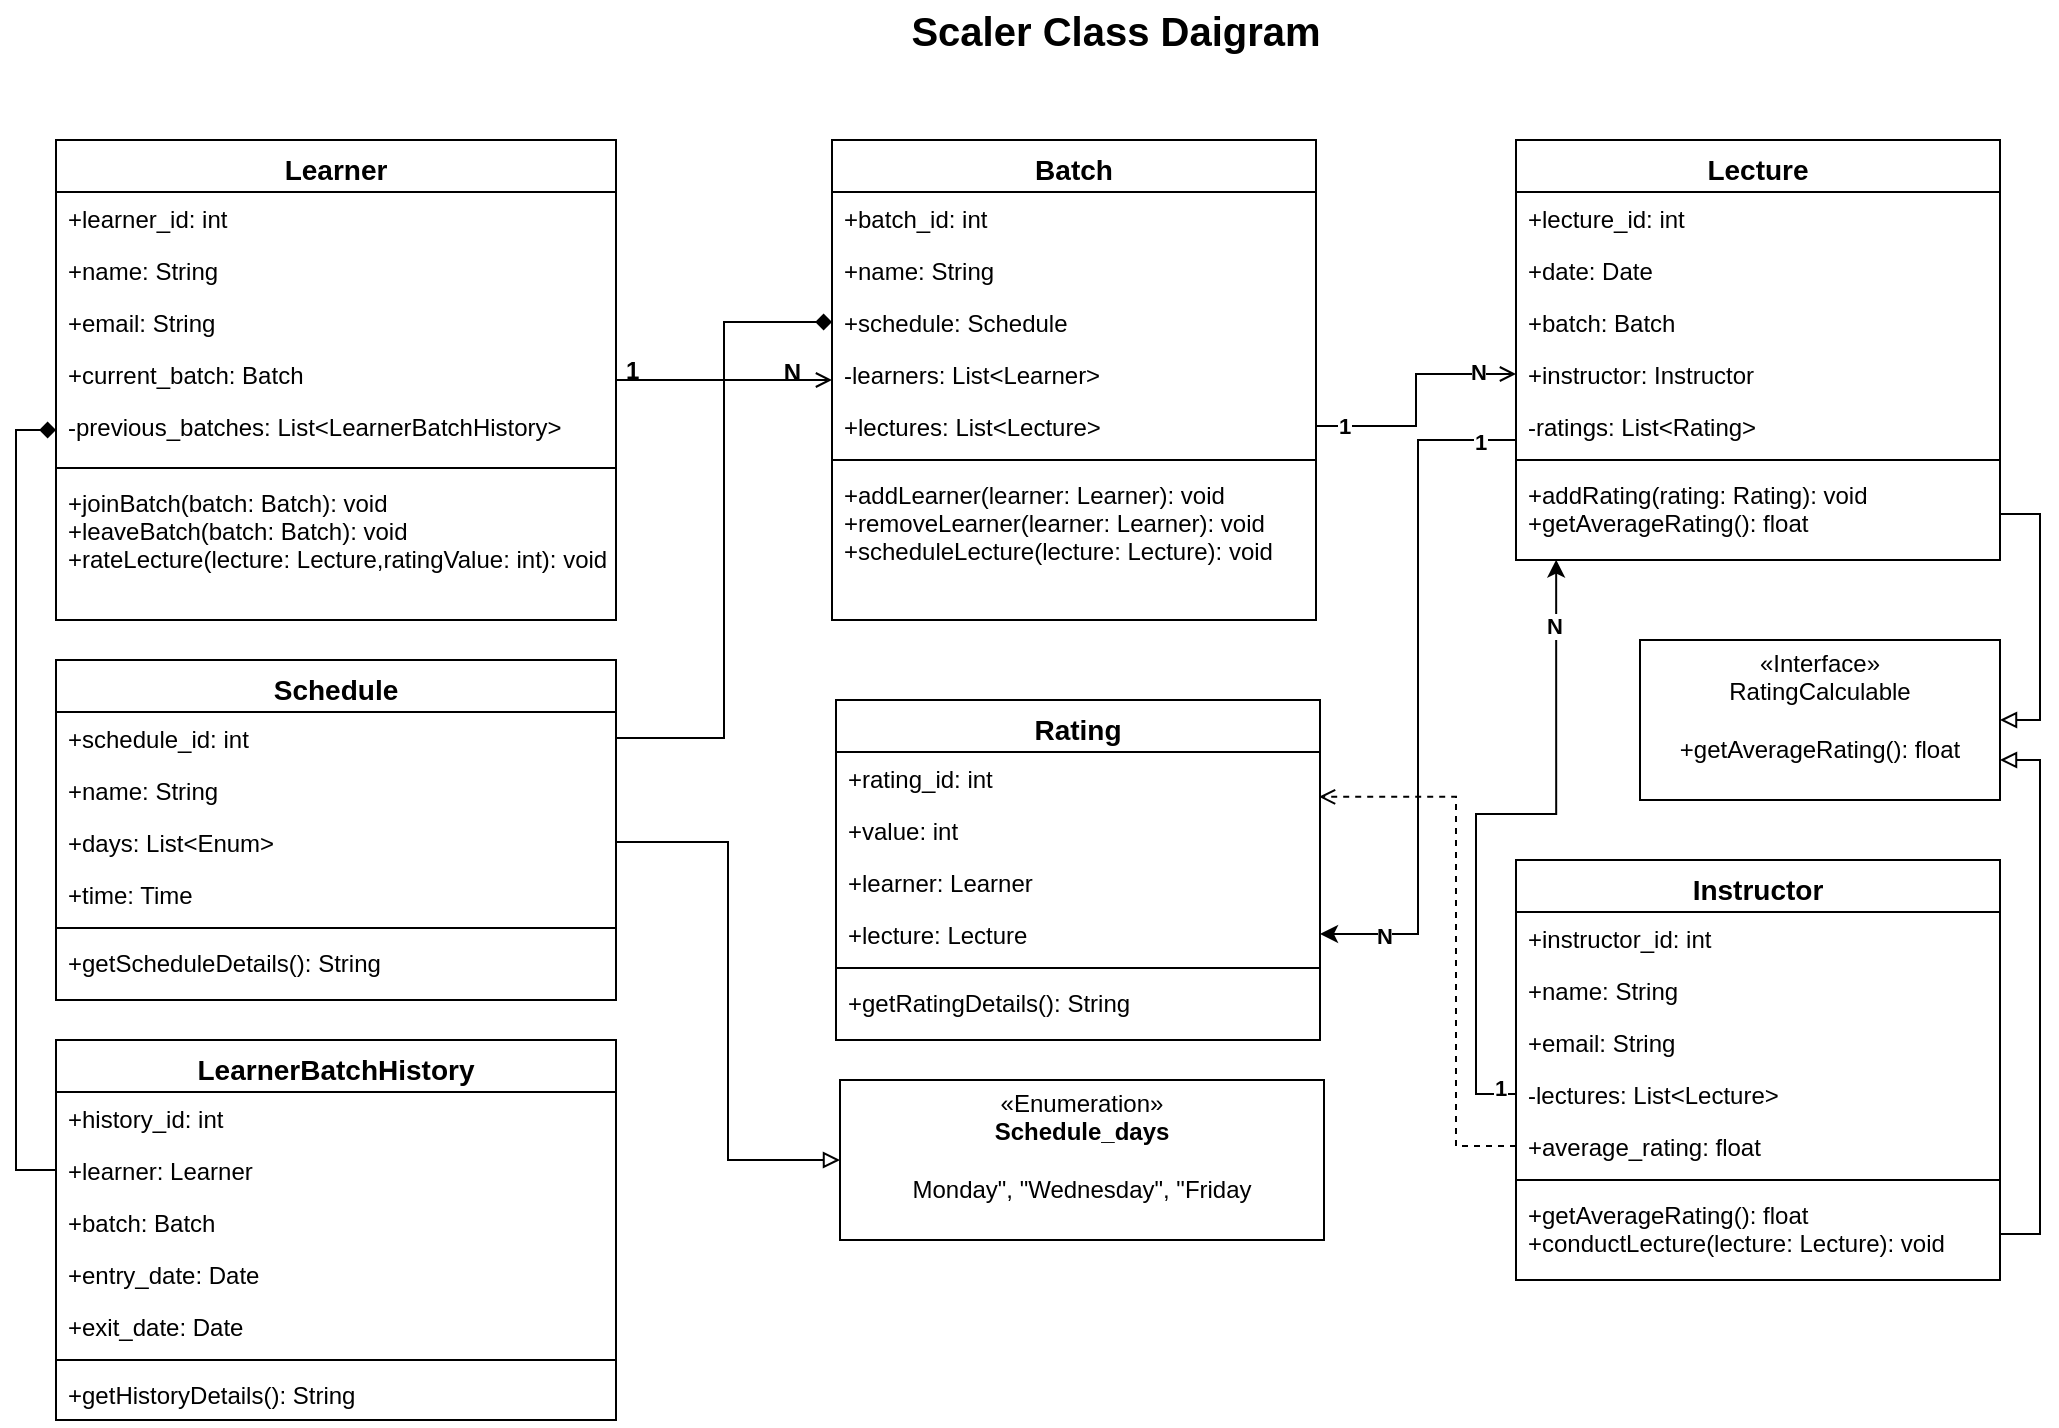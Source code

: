 <mxfile version="24.7.7">
  <diagram id="C5RBs43oDa-KdzZeNtuy" name="Page-1">
    <mxGraphModel dx="1500" dy="796" grid="1" gridSize="10" guides="1" tooltips="1" connect="1" arrows="1" fold="1" page="1" pageScale="1" pageWidth="827" pageHeight="1169" math="0" shadow="0">
      <root>
        <mxCell id="WIyWlLk6GJQsqaUBKTNV-0" />
        <mxCell id="WIyWlLk6GJQsqaUBKTNV-1" parent="WIyWlLk6GJQsqaUBKTNV-0" />
        <mxCell id="zkfFHV4jXpPFQw0GAbJ--0" value="Learner" style="swimlane;fontStyle=1;align=center;verticalAlign=top;childLayout=stackLayout;horizontal=1;startSize=26;horizontalStack=0;resizeParent=1;resizeLast=0;collapsible=1;marginBottom=0;rounded=0;shadow=0;strokeWidth=1;fontSize=14;" parent="WIyWlLk6GJQsqaUBKTNV-1" vertex="1">
          <mxGeometry x="60" y="100" width="280" height="240" as="geometry">
            <mxRectangle x="230" y="140" width="160" height="26" as="alternateBounds" />
          </mxGeometry>
        </mxCell>
        <mxCell id="zkfFHV4jXpPFQw0GAbJ--1" value="+learner_id: int" style="text;align=left;verticalAlign=top;spacingLeft=4;spacingRight=4;overflow=hidden;rotatable=0;points=[[0,0.5],[1,0.5]];portConstraint=eastwest;" parent="zkfFHV4jXpPFQw0GAbJ--0" vertex="1">
          <mxGeometry y="26" width="280" height="26" as="geometry" />
        </mxCell>
        <mxCell id="zkfFHV4jXpPFQw0GAbJ--2" value="+name: String" style="text;align=left;verticalAlign=top;spacingLeft=4;spacingRight=4;overflow=hidden;rotatable=0;points=[[0,0.5],[1,0.5]];portConstraint=eastwest;rounded=0;shadow=0;html=0;" parent="zkfFHV4jXpPFQw0GAbJ--0" vertex="1">
          <mxGeometry y="52" width="280" height="26" as="geometry" />
        </mxCell>
        <mxCell id="zkfFHV4jXpPFQw0GAbJ--3" value="+email: String" style="text;align=left;verticalAlign=top;spacingLeft=4;spacingRight=4;overflow=hidden;rotatable=0;points=[[0,0.5],[1,0.5]];portConstraint=eastwest;rounded=0;shadow=0;html=0;" parent="zkfFHV4jXpPFQw0GAbJ--0" vertex="1">
          <mxGeometry y="78" width="280" height="26" as="geometry" />
        </mxCell>
        <mxCell id="ysmQvF6z4jJgy9oGwFPe-0" value="+current_batch: Batch" style="text;align=left;verticalAlign=top;spacingLeft=4;spacingRight=4;overflow=hidden;rotatable=0;points=[[0,0.5],[1,0.5]];portConstraint=eastwest;rounded=0;shadow=0;html=0;" vertex="1" parent="zkfFHV4jXpPFQw0GAbJ--0">
          <mxGeometry y="104" width="280" height="26" as="geometry" />
        </mxCell>
        <mxCell id="ysmQvF6z4jJgy9oGwFPe-1" value="-previous_batches: List&lt;LearnerBatchHistory&gt;" style="text;align=left;verticalAlign=top;spacingLeft=4;spacingRight=4;overflow=hidden;rotatable=0;points=[[0,0.5],[1,0.5]];portConstraint=eastwest;rounded=0;shadow=0;html=0;" vertex="1" parent="zkfFHV4jXpPFQw0GAbJ--0">
          <mxGeometry y="130" width="280" height="30" as="geometry" />
        </mxCell>
        <mxCell id="zkfFHV4jXpPFQw0GAbJ--4" value="" style="line;html=1;strokeWidth=1;align=left;verticalAlign=middle;spacingTop=-1;spacingLeft=3;spacingRight=3;rotatable=0;labelPosition=right;points=[];portConstraint=eastwest;" parent="zkfFHV4jXpPFQw0GAbJ--0" vertex="1">
          <mxGeometry y="160" width="280" height="8" as="geometry" />
        </mxCell>
        <mxCell id="zkfFHV4jXpPFQw0GAbJ--5" value="+joinBatch(batch: Batch): void&#xa;+leaveBatch(batch: Batch): void&#xa;+rateLecture(lecture: Lecture,ratingValue: int): void" style="text;align=left;verticalAlign=top;spacingLeft=4;spacingRight=4;overflow=hidden;rotatable=0;points=[[0,0.5],[1,0.5]];portConstraint=eastwest;" parent="zkfFHV4jXpPFQw0GAbJ--0" vertex="1">
          <mxGeometry y="168" width="280" height="52" as="geometry" />
        </mxCell>
        <mxCell id="zkfFHV4jXpPFQw0GAbJ--17" value="Batch" style="swimlane;fontStyle=1;align=center;verticalAlign=top;childLayout=stackLayout;horizontal=1;startSize=26;horizontalStack=0;resizeParent=1;resizeLast=0;collapsible=1;marginBottom=0;rounded=0;shadow=0;strokeWidth=1;fontSize=14;" parent="WIyWlLk6GJQsqaUBKTNV-1" vertex="1">
          <mxGeometry x="448" y="100" width="242" height="240" as="geometry">
            <mxRectangle x="550" y="140" width="160" height="26" as="alternateBounds" />
          </mxGeometry>
        </mxCell>
        <mxCell id="zkfFHV4jXpPFQw0GAbJ--18" value="+batch_id: int" style="text;align=left;verticalAlign=top;spacingLeft=4;spacingRight=4;overflow=hidden;rotatable=0;points=[[0,0.5],[1,0.5]];portConstraint=eastwest;" parent="zkfFHV4jXpPFQw0GAbJ--17" vertex="1">
          <mxGeometry y="26" width="242" height="26" as="geometry" />
        </mxCell>
        <mxCell id="zkfFHV4jXpPFQw0GAbJ--19" value="+name: String" style="text;align=left;verticalAlign=top;spacingLeft=4;spacingRight=4;overflow=hidden;rotatable=0;points=[[0,0.5],[1,0.5]];portConstraint=eastwest;rounded=0;shadow=0;html=0;" parent="zkfFHV4jXpPFQw0GAbJ--17" vertex="1">
          <mxGeometry y="52" width="242" height="26" as="geometry" />
        </mxCell>
        <mxCell id="zkfFHV4jXpPFQw0GAbJ--20" value="+schedule: Schedule" style="text;align=left;verticalAlign=top;spacingLeft=4;spacingRight=4;overflow=hidden;rotatable=0;points=[[0,0.5],[1,0.5]];portConstraint=eastwest;rounded=0;shadow=0;html=0;" parent="zkfFHV4jXpPFQw0GAbJ--17" vertex="1">
          <mxGeometry y="78" width="242" height="26" as="geometry" />
        </mxCell>
        <mxCell id="zkfFHV4jXpPFQw0GAbJ--21" value="-learners: List&lt;Learner&gt;" style="text;align=left;verticalAlign=top;spacingLeft=4;spacingRight=4;overflow=hidden;rotatable=0;points=[[0,0.5],[1,0.5]];portConstraint=eastwest;rounded=0;shadow=0;html=0;" parent="zkfFHV4jXpPFQw0GAbJ--17" vertex="1">
          <mxGeometry y="104" width="242" height="26" as="geometry" />
        </mxCell>
        <mxCell id="zkfFHV4jXpPFQw0GAbJ--22" value="+lectures: List&lt;Lecture&gt;" style="text;align=left;verticalAlign=top;spacingLeft=4;spacingRight=4;overflow=hidden;rotatable=0;points=[[0,0.5],[1,0.5]];portConstraint=eastwest;rounded=0;shadow=0;html=0;" parent="zkfFHV4jXpPFQw0GAbJ--17" vertex="1">
          <mxGeometry y="130" width="242" height="26" as="geometry" />
        </mxCell>
        <mxCell id="zkfFHV4jXpPFQw0GAbJ--23" value="" style="line;html=1;strokeWidth=1;align=left;verticalAlign=middle;spacingTop=-1;spacingLeft=3;spacingRight=3;rotatable=0;labelPosition=right;points=[];portConstraint=eastwest;" parent="zkfFHV4jXpPFQw0GAbJ--17" vertex="1">
          <mxGeometry y="156" width="242" height="8" as="geometry" />
        </mxCell>
        <mxCell id="zkfFHV4jXpPFQw0GAbJ--24" value="+addLearner(learner: Learner): void&#xa;+removeLearner(learner: Learner): void&#xa;+scheduleLecture(lecture: Lecture): void" style="text;align=left;verticalAlign=top;spacingLeft=4;spacingRight=4;overflow=hidden;rotatable=0;points=[[0,0.5],[1,0.5]];portConstraint=eastwest;" parent="zkfFHV4jXpPFQw0GAbJ--17" vertex="1">
          <mxGeometry y="164" width="242" height="76" as="geometry" />
        </mxCell>
        <mxCell id="zkfFHV4jXpPFQw0GAbJ--26" value="" style="endArrow=open;shadow=0;strokeWidth=1;rounded=0;curved=0;endFill=0;edgeStyle=elbowEdgeStyle;elbow=vertical;" parent="WIyWlLk6GJQsqaUBKTNV-1" source="zkfFHV4jXpPFQw0GAbJ--0" target="zkfFHV4jXpPFQw0GAbJ--17" edge="1">
          <mxGeometry x="0.5" y="41" relative="1" as="geometry">
            <mxPoint x="320" y="172" as="sourcePoint" />
            <mxPoint x="480" y="172" as="targetPoint" />
            <mxPoint x="-40" y="32" as="offset" />
          </mxGeometry>
        </mxCell>
        <mxCell id="zkfFHV4jXpPFQw0GAbJ--27" value="1" style="resizable=0;align=left;verticalAlign=bottom;labelBackgroundColor=none;fontSize=12;fontStyle=1" parent="zkfFHV4jXpPFQw0GAbJ--26" connectable="0" vertex="1">
          <mxGeometry x="-1" relative="1" as="geometry">
            <mxPoint x="3" y="4" as="offset" />
          </mxGeometry>
        </mxCell>
        <mxCell id="zkfFHV4jXpPFQw0GAbJ--28" value="N" style="resizable=0;align=right;verticalAlign=bottom;labelBackgroundColor=none;fontSize=12;fontStyle=1" parent="zkfFHV4jXpPFQw0GAbJ--26" connectable="0" vertex="1">
          <mxGeometry x="1" relative="1" as="geometry">
            <mxPoint x="-14" y="5" as="offset" />
          </mxGeometry>
        </mxCell>
        <mxCell id="ysmQvF6z4jJgy9oGwFPe-2" value="Schedule" style="swimlane;fontStyle=1;align=center;verticalAlign=top;childLayout=stackLayout;horizontal=1;startSize=26;horizontalStack=0;resizeParent=1;resizeLast=0;collapsible=1;marginBottom=0;rounded=0;shadow=0;strokeWidth=1;fontSize=14;" vertex="1" parent="WIyWlLk6GJQsqaUBKTNV-1">
          <mxGeometry x="60" y="360" width="280" height="170" as="geometry">
            <mxRectangle x="550" y="140" width="160" height="26" as="alternateBounds" />
          </mxGeometry>
        </mxCell>
        <mxCell id="ysmQvF6z4jJgy9oGwFPe-3" value="+schedule_id: int" style="text;align=left;verticalAlign=top;spacingLeft=4;spacingRight=4;overflow=hidden;rotatable=0;points=[[0,0.5],[1,0.5]];portConstraint=eastwest;" vertex="1" parent="ysmQvF6z4jJgy9oGwFPe-2">
          <mxGeometry y="26" width="280" height="26" as="geometry" />
        </mxCell>
        <mxCell id="ysmQvF6z4jJgy9oGwFPe-4" value="+name: String" style="text;align=left;verticalAlign=top;spacingLeft=4;spacingRight=4;overflow=hidden;rotatable=0;points=[[0,0.5],[1,0.5]];portConstraint=eastwest;rounded=0;shadow=0;html=0;" vertex="1" parent="ysmQvF6z4jJgy9oGwFPe-2">
          <mxGeometry y="52" width="280" height="26" as="geometry" />
        </mxCell>
        <mxCell id="ysmQvF6z4jJgy9oGwFPe-5" value="+days: List&lt;Enum&gt; " style="text;align=left;verticalAlign=top;spacingLeft=4;spacingRight=4;overflow=hidden;rotatable=0;points=[[0,0.5],[1,0.5]];portConstraint=eastwest;rounded=0;shadow=0;html=0;" vertex="1" parent="ysmQvF6z4jJgy9oGwFPe-2">
          <mxGeometry y="78" width="280" height="26" as="geometry" />
        </mxCell>
        <mxCell id="ysmQvF6z4jJgy9oGwFPe-6" value="+time: Time" style="text;align=left;verticalAlign=top;spacingLeft=4;spacingRight=4;overflow=hidden;rotatable=0;points=[[0,0.5],[1,0.5]];portConstraint=eastwest;rounded=0;shadow=0;html=0;" vertex="1" parent="ysmQvF6z4jJgy9oGwFPe-2">
          <mxGeometry y="104" width="280" height="26" as="geometry" />
        </mxCell>
        <mxCell id="ysmQvF6z4jJgy9oGwFPe-8" value="" style="line;html=1;strokeWidth=1;align=left;verticalAlign=middle;spacingTop=-1;spacingLeft=3;spacingRight=3;rotatable=0;labelPosition=right;points=[];portConstraint=eastwest;" vertex="1" parent="ysmQvF6z4jJgy9oGwFPe-2">
          <mxGeometry y="130" width="280" height="8" as="geometry" />
        </mxCell>
        <mxCell id="ysmQvF6z4jJgy9oGwFPe-9" value="+getScheduleDetails(): String" style="text;align=left;verticalAlign=top;spacingLeft=4;spacingRight=4;overflow=hidden;rotatable=0;points=[[0,0.5],[1,0.5]];portConstraint=eastwest;" vertex="1" parent="ysmQvF6z4jJgy9oGwFPe-2">
          <mxGeometry y="138" width="280" height="32" as="geometry" />
        </mxCell>
        <mxCell id="ysmQvF6z4jJgy9oGwFPe-10" value="«Enumeration»&lt;br&gt;&lt;b&gt;Schedule_days&lt;br&gt;&lt;br&gt;&lt;/b&gt;Monday&quot;, &quot;Wednesday&quot;, &quot;Friday&lt;b&gt;&lt;br&gt;&lt;br&gt;&lt;/b&gt;" style="html=1;whiteSpace=wrap;" vertex="1" parent="WIyWlLk6GJQsqaUBKTNV-1">
          <mxGeometry x="452" y="570" width="242" height="80" as="geometry" />
        </mxCell>
        <mxCell id="ysmQvF6z4jJgy9oGwFPe-11" value="Lecture" style="swimlane;fontStyle=1;align=center;verticalAlign=top;childLayout=stackLayout;horizontal=1;startSize=26;horizontalStack=0;resizeParent=1;resizeLast=0;collapsible=1;marginBottom=0;rounded=0;shadow=0;strokeWidth=1;fontSize=14;" vertex="1" parent="WIyWlLk6GJQsqaUBKTNV-1">
          <mxGeometry x="790" y="100" width="242" height="210" as="geometry">
            <mxRectangle x="550" y="140" width="160" height="26" as="alternateBounds" />
          </mxGeometry>
        </mxCell>
        <mxCell id="ysmQvF6z4jJgy9oGwFPe-12" value="+lecture_id: int" style="text;align=left;verticalAlign=top;spacingLeft=4;spacingRight=4;overflow=hidden;rotatable=0;points=[[0,0.5],[1,0.5]];portConstraint=eastwest;" vertex="1" parent="ysmQvF6z4jJgy9oGwFPe-11">
          <mxGeometry y="26" width="242" height="26" as="geometry" />
        </mxCell>
        <mxCell id="ysmQvF6z4jJgy9oGwFPe-13" value="+date: Date" style="text;align=left;verticalAlign=top;spacingLeft=4;spacingRight=4;overflow=hidden;rotatable=0;points=[[0,0.5],[1,0.5]];portConstraint=eastwest;rounded=0;shadow=0;html=0;" vertex="1" parent="ysmQvF6z4jJgy9oGwFPe-11">
          <mxGeometry y="52" width="242" height="26" as="geometry" />
        </mxCell>
        <mxCell id="ysmQvF6z4jJgy9oGwFPe-14" value="+batch: Batch" style="text;align=left;verticalAlign=top;spacingLeft=4;spacingRight=4;overflow=hidden;rotatable=0;points=[[0,0.5],[1,0.5]];portConstraint=eastwest;rounded=0;shadow=0;html=0;" vertex="1" parent="ysmQvF6z4jJgy9oGwFPe-11">
          <mxGeometry y="78" width="242" height="26" as="geometry" />
        </mxCell>
        <mxCell id="ysmQvF6z4jJgy9oGwFPe-15" value="+instructor: Instructor" style="text;align=left;verticalAlign=top;spacingLeft=4;spacingRight=4;overflow=hidden;rotatable=0;points=[[0,0.5],[1,0.5]];portConstraint=eastwest;rounded=0;shadow=0;html=0;" vertex="1" parent="ysmQvF6z4jJgy9oGwFPe-11">
          <mxGeometry y="104" width="242" height="26" as="geometry" />
        </mxCell>
        <mxCell id="ysmQvF6z4jJgy9oGwFPe-16" value="-ratings: List&lt;Rating&gt;" style="text;align=left;verticalAlign=top;spacingLeft=4;spacingRight=4;overflow=hidden;rotatable=0;points=[[0,0.5],[1,0.5]];portConstraint=eastwest;rounded=0;shadow=0;html=0;" vertex="1" parent="ysmQvF6z4jJgy9oGwFPe-11">
          <mxGeometry y="130" width="242" height="26" as="geometry" />
        </mxCell>
        <mxCell id="ysmQvF6z4jJgy9oGwFPe-17" value="" style="line;html=1;strokeWidth=1;align=left;verticalAlign=middle;spacingTop=-1;spacingLeft=3;spacingRight=3;rotatable=0;labelPosition=right;points=[];portConstraint=eastwest;" vertex="1" parent="ysmQvF6z4jJgy9oGwFPe-11">
          <mxGeometry y="156" width="242" height="8" as="geometry" />
        </mxCell>
        <mxCell id="ysmQvF6z4jJgy9oGwFPe-18" value="+addRating(rating: Rating): void&#xa;+getAverageRating(): float" style="text;align=left;verticalAlign=top;spacingLeft=4;spacingRight=4;overflow=hidden;rotatable=0;points=[[0,0.5],[1,0.5]];portConstraint=eastwest;" vertex="1" parent="ysmQvF6z4jJgy9oGwFPe-11">
          <mxGeometry y="164" width="242" height="46" as="geometry" />
        </mxCell>
        <mxCell id="ysmQvF6z4jJgy9oGwFPe-19" value="Instructor" style="swimlane;fontStyle=1;align=center;verticalAlign=top;childLayout=stackLayout;horizontal=1;startSize=26;horizontalStack=0;resizeParent=1;resizeLast=0;collapsible=1;marginBottom=0;rounded=0;shadow=0;strokeWidth=1;fontSize=14;" vertex="1" parent="WIyWlLk6GJQsqaUBKTNV-1">
          <mxGeometry x="790" y="460" width="242" height="210" as="geometry">
            <mxRectangle x="550" y="140" width="160" height="26" as="alternateBounds" />
          </mxGeometry>
        </mxCell>
        <mxCell id="ysmQvF6z4jJgy9oGwFPe-20" value="+instructor_id: int" style="text;align=left;verticalAlign=top;spacingLeft=4;spacingRight=4;overflow=hidden;rotatable=0;points=[[0,0.5],[1,0.5]];portConstraint=eastwest;" vertex="1" parent="ysmQvF6z4jJgy9oGwFPe-19">
          <mxGeometry y="26" width="242" height="26" as="geometry" />
        </mxCell>
        <mxCell id="ysmQvF6z4jJgy9oGwFPe-21" value="+name: String" style="text;align=left;verticalAlign=top;spacingLeft=4;spacingRight=4;overflow=hidden;rotatable=0;points=[[0,0.5],[1,0.5]];portConstraint=eastwest;rounded=0;shadow=0;html=0;" vertex="1" parent="ysmQvF6z4jJgy9oGwFPe-19">
          <mxGeometry y="52" width="242" height="26" as="geometry" />
        </mxCell>
        <mxCell id="ysmQvF6z4jJgy9oGwFPe-22" value="+email: String" style="text;align=left;verticalAlign=top;spacingLeft=4;spacingRight=4;overflow=hidden;rotatable=0;points=[[0,0.5],[1,0.5]];portConstraint=eastwest;rounded=0;shadow=0;html=0;" vertex="1" parent="ysmQvF6z4jJgy9oGwFPe-19">
          <mxGeometry y="78" width="242" height="26" as="geometry" />
        </mxCell>
        <mxCell id="ysmQvF6z4jJgy9oGwFPe-23" value="-lectures: List&lt;Lecture&gt;" style="text;align=left;verticalAlign=top;spacingLeft=4;spacingRight=4;overflow=hidden;rotatable=0;points=[[0,0.5],[1,0.5]];portConstraint=eastwest;rounded=0;shadow=0;html=0;" vertex="1" parent="ysmQvF6z4jJgy9oGwFPe-19">
          <mxGeometry y="104" width="242" height="26" as="geometry" />
        </mxCell>
        <mxCell id="ysmQvF6z4jJgy9oGwFPe-24" value="+average_rating: float" style="text;align=left;verticalAlign=top;spacingLeft=4;spacingRight=4;overflow=hidden;rotatable=0;points=[[0,0.5],[1,0.5]];portConstraint=eastwest;rounded=0;shadow=0;html=0;" vertex="1" parent="ysmQvF6z4jJgy9oGwFPe-19">
          <mxGeometry y="130" width="242" height="26" as="geometry" />
        </mxCell>
        <mxCell id="ysmQvF6z4jJgy9oGwFPe-25" value="" style="line;html=1;strokeWidth=1;align=left;verticalAlign=middle;spacingTop=-1;spacingLeft=3;spacingRight=3;rotatable=0;labelPosition=right;points=[];portConstraint=eastwest;" vertex="1" parent="ysmQvF6z4jJgy9oGwFPe-19">
          <mxGeometry y="156" width="242" height="8" as="geometry" />
        </mxCell>
        <mxCell id="ysmQvF6z4jJgy9oGwFPe-26" value="+getAverageRating(): float&#xa;+conductLecture(lecture: Lecture): void" style="text;align=left;verticalAlign=top;spacingLeft=4;spacingRight=4;overflow=hidden;rotatable=0;points=[[0,0.5],[1,0.5]];portConstraint=eastwest;" vertex="1" parent="ysmQvF6z4jJgy9oGwFPe-19">
          <mxGeometry y="164" width="242" height="46" as="geometry" />
        </mxCell>
        <mxCell id="ysmQvF6z4jJgy9oGwFPe-27" value="Rating" style="swimlane;fontStyle=1;align=center;verticalAlign=top;childLayout=stackLayout;horizontal=1;startSize=26;horizontalStack=0;resizeParent=1;resizeLast=0;collapsible=1;marginBottom=0;rounded=0;shadow=0;strokeWidth=1;fontSize=14;" vertex="1" parent="WIyWlLk6GJQsqaUBKTNV-1">
          <mxGeometry x="450" y="380" width="242" height="170" as="geometry">
            <mxRectangle x="550" y="140" width="160" height="26" as="alternateBounds" />
          </mxGeometry>
        </mxCell>
        <mxCell id="ysmQvF6z4jJgy9oGwFPe-28" value="+rating_id: int" style="text;align=left;verticalAlign=top;spacingLeft=4;spacingRight=4;overflow=hidden;rotatable=0;points=[[0,0.5],[1,0.5]];portConstraint=eastwest;" vertex="1" parent="ysmQvF6z4jJgy9oGwFPe-27">
          <mxGeometry y="26" width="242" height="26" as="geometry" />
        </mxCell>
        <mxCell id="ysmQvF6z4jJgy9oGwFPe-29" value="+value: int" style="text;align=left;verticalAlign=top;spacingLeft=4;spacingRight=4;overflow=hidden;rotatable=0;points=[[0,0.5],[1,0.5]];portConstraint=eastwest;rounded=0;shadow=0;html=0;" vertex="1" parent="ysmQvF6z4jJgy9oGwFPe-27">
          <mxGeometry y="52" width="242" height="26" as="geometry" />
        </mxCell>
        <mxCell id="ysmQvF6z4jJgy9oGwFPe-30" value="+learner: Learner" style="text;align=left;verticalAlign=top;spacingLeft=4;spacingRight=4;overflow=hidden;rotatable=0;points=[[0,0.5],[1,0.5]];portConstraint=eastwest;rounded=0;shadow=0;html=0;" vertex="1" parent="ysmQvF6z4jJgy9oGwFPe-27">
          <mxGeometry y="78" width="242" height="26" as="geometry" />
        </mxCell>
        <mxCell id="ysmQvF6z4jJgy9oGwFPe-31" value="+lecture: Lecture" style="text;align=left;verticalAlign=top;spacingLeft=4;spacingRight=4;overflow=hidden;rotatable=0;points=[[0,0.5],[1,0.5]];portConstraint=eastwest;rounded=0;shadow=0;html=0;" vertex="1" parent="ysmQvF6z4jJgy9oGwFPe-27">
          <mxGeometry y="104" width="242" height="26" as="geometry" />
        </mxCell>
        <mxCell id="ysmQvF6z4jJgy9oGwFPe-33" value="" style="line;html=1;strokeWidth=1;align=left;verticalAlign=middle;spacingTop=-1;spacingLeft=3;spacingRight=3;rotatable=0;labelPosition=right;points=[];portConstraint=eastwest;" vertex="1" parent="ysmQvF6z4jJgy9oGwFPe-27">
          <mxGeometry y="130" width="242" height="8" as="geometry" />
        </mxCell>
        <mxCell id="ysmQvF6z4jJgy9oGwFPe-34" value="+getRatingDetails(): String" style="text;align=left;verticalAlign=top;spacingLeft=4;spacingRight=4;overflow=hidden;rotatable=0;points=[[0,0.5],[1,0.5]];portConstraint=eastwest;" vertex="1" parent="ysmQvF6z4jJgy9oGwFPe-27">
          <mxGeometry y="138" width="242" height="32" as="geometry" />
        </mxCell>
        <mxCell id="ysmQvF6z4jJgy9oGwFPe-35" value="LearnerBatchHistory" style="swimlane;fontStyle=1;align=center;verticalAlign=top;childLayout=stackLayout;horizontal=1;startSize=26;horizontalStack=0;resizeParent=1;resizeLast=0;collapsible=1;marginBottom=0;rounded=0;shadow=0;strokeWidth=1;fontSize=14;" vertex="1" parent="WIyWlLk6GJQsqaUBKTNV-1">
          <mxGeometry x="60" y="550" width="280" height="190" as="geometry">
            <mxRectangle x="550" y="140" width="160" height="26" as="alternateBounds" />
          </mxGeometry>
        </mxCell>
        <mxCell id="ysmQvF6z4jJgy9oGwFPe-36" value="+history_id: int" style="text;align=left;verticalAlign=top;spacingLeft=4;spacingRight=4;overflow=hidden;rotatable=0;points=[[0,0.5],[1,0.5]];portConstraint=eastwest;" vertex="1" parent="ysmQvF6z4jJgy9oGwFPe-35">
          <mxGeometry y="26" width="280" height="26" as="geometry" />
        </mxCell>
        <mxCell id="ysmQvF6z4jJgy9oGwFPe-37" value="+learner: Learner" style="text;align=left;verticalAlign=top;spacingLeft=4;spacingRight=4;overflow=hidden;rotatable=0;points=[[0,0.5],[1,0.5]];portConstraint=eastwest;rounded=0;shadow=0;html=0;" vertex="1" parent="ysmQvF6z4jJgy9oGwFPe-35">
          <mxGeometry y="52" width="280" height="26" as="geometry" />
        </mxCell>
        <mxCell id="ysmQvF6z4jJgy9oGwFPe-38" value="+batch: Batch" style="text;align=left;verticalAlign=top;spacingLeft=4;spacingRight=4;overflow=hidden;rotatable=0;points=[[0,0.5],[1,0.5]];portConstraint=eastwest;rounded=0;shadow=0;html=0;" vertex="1" parent="ysmQvF6z4jJgy9oGwFPe-35">
          <mxGeometry y="78" width="280" height="26" as="geometry" />
        </mxCell>
        <mxCell id="ysmQvF6z4jJgy9oGwFPe-39" value="+entry_date: Date" style="text;align=left;verticalAlign=top;spacingLeft=4;spacingRight=4;overflow=hidden;rotatable=0;points=[[0,0.5],[1,0.5]];portConstraint=eastwest;rounded=0;shadow=0;html=0;" vertex="1" parent="ysmQvF6z4jJgy9oGwFPe-35">
          <mxGeometry y="104" width="280" height="26" as="geometry" />
        </mxCell>
        <mxCell id="ysmQvF6z4jJgy9oGwFPe-40" value="+exit_date: Date" style="text;align=left;verticalAlign=top;spacingLeft=4;spacingRight=4;overflow=hidden;rotatable=0;points=[[0,0.5],[1,0.5]];portConstraint=eastwest;rounded=0;shadow=0;html=0;" vertex="1" parent="ysmQvF6z4jJgy9oGwFPe-35">
          <mxGeometry y="130" width="280" height="26" as="geometry" />
        </mxCell>
        <mxCell id="ysmQvF6z4jJgy9oGwFPe-41" value="" style="line;html=1;strokeWidth=1;align=left;verticalAlign=middle;spacingTop=-1;spacingLeft=3;spacingRight=3;rotatable=0;labelPosition=right;points=[];portConstraint=eastwest;" vertex="1" parent="ysmQvF6z4jJgy9oGwFPe-35">
          <mxGeometry y="156" width="280" height="8" as="geometry" />
        </mxCell>
        <mxCell id="ysmQvF6z4jJgy9oGwFPe-42" value="+getHistoryDetails(): String" style="text;align=left;verticalAlign=top;spacingLeft=4;spacingRight=4;overflow=hidden;rotatable=0;points=[[0,0.5],[1,0.5]];portConstraint=eastwest;" vertex="1" parent="ysmQvF6z4jJgy9oGwFPe-35">
          <mxGeometry y="164" width="280" height="26" as="geometry" />
        </mxCell>
        <mxCell id="ysmQvF6z4jJgy9oGwFPe-43" value="«Interface»&lt;br&gt;RatingCalculable&lt;b&gt;&lt;br&gt;&lt;br&gt;&lt;/b&gt;+getAverageRating(): float&lt;b&gt;&lt;br&gt;&lt;br&gt;&lt;/b&gt;" style="html=1;whiteSpace=wrap;" vertex="1" parent="WIyWlLk6GJQsqaUBKTNV-1">
          <mxGeometry x="852" y="350" width="180" height="80" as="geometry" />
        </mxCell>
        <mxCell id="ysmQvF6z4jJgy9oGwFPe-54" style="edgeStyle=orthogonalEdgeStyle;rounded=0;orthogonalLoop=1;jettySize=auto;html=1;exitX=0;exitY=0.5;exitDx=0;exitDy=0;entryX=1;entryY=0.5;entryDx=0;entryDy=0;" edge="1" parent="WIyWlLk6GJQsqaUBKTNV-1" source="ysmQvF6z4jJgy9oGwFPe-16" target="ysmQvF6z4jJgy9oGwFPe-31">
          <mxGeometry relative="1" as="geometry">
            <Array as="points">
              <mxPoint x="790" y="250" />
              <mxPoint x="741" y="250" />
              <mxPoint x="741" y="497" />
            </Array>
          </mxGeometry>
        </mxCell>
        <mxCell id="ysmQvF6z4jJgy9oGwFPe-59" value="&lt;b&gt;1&lt;/b&gt;" style="edgeLabel;html=1;align=center;verticalAlign=middle;resizable=0;points=[];" vertex="1" connectable="0" parent="ysmQvF6z4jJgy9oGwFPe-54">
          <mxGeometry x="-0.856" y="1" relative="1" as="geometry">
            <mxPoint as="offset" />
          </mxGeometry>
        </mxCell>
        <mxCell id="ysmQvF6z4jJgy9oGwFPe-60" value="&lt;b&gt;N&lt;/b&gt;" style="edgeLabel;html=1;align=center;verticalAlign=middle;resizable=0;points=[];" vertex="1" connectable="0" parent="ysmQvF6z4jJgy9oGwFPe-54">
          <mxGeometry x="0.821" y="1" relative="1" as="geometry">
            <mxPoint as="offset" />
          </mxGeometry>
        </mxCell>
        <mxCell id="ysmQvF6z4jJgy9oGwFPe-56" style="edgeStyle=orthogonalEdgeStyle;rounded=0;orthogonalLoop=1;jettySize=auto;html=1;exitX=1;exitY=0.5;exitDx=0;exitDy=0;entryX=0;entryY=0.5;entryDx=0;entryDy=0;endArrow=open;endFill=0;" edge="1" parent="WIyWlLk6GJQsqaUBKTNV-1" source="zkfFHV4jXpPFQw0GAbJ--22" target="ysmQvF6z4jJgy9oGwFPe-15">
          <mxGeometry relative="1" as="geometry" />
        </mxCell>
        <mxCell id="ysmQvF6z4jJgy9oGwFPe-57" value="&lt;b&gt;N&lt;/b&gt;" style="edgeLabel;html=1;align=center;verticalAlign=middle;resizable=0;points=[];" vertex="1" connectable="0" parent="ysmQvF6z4jJgy9oGwFPe-56">
          <mxGeometry x="0.692" y="1" relative="1" as="geometry">
            <mxPoint as="offset" />
          </mxGeometry>
        </mxCell>
        <mxCell id="ysmQvF6z4jJgy9oGwFPe-58" value="&lt;b&gt;1&lt;/b&gt;" style="edgeLabel;html=1;align=center;verticalAlign=middle;resizable=0;points=[];" vertex="1" connectable="0" parent="ysmQvF6z4jJgy9oGwFPe-56">
          <mxGeometry x="-0.784" relative="1" as="geometry">
            <mxPoint as="offset" />
          </mxGeometry>
        </mxCell>
        <mxCell id="ysmQvF6z4jJgy9oGwFPe-61" style="edgeStyle=orthogonalEdgeStyle;rounded=0;orthogonalLoop=1;jettySize=auto;html=1;exitX=1;exitY=0.5;exitDx=0;exitDy=0;entryX=0;entryY=0.5;entryDx=0;entryDy=0;endArrow=diamond;endFill=1;" edge="1" parent="WIyWlLk6GJQsqaUBKTNV-1" source="ysmQvF6z4jJgy9oGwFPe-3" target="zkfFHV4jXpPFQw0GAbJ--20">
          <mxGeometry relative="1" as="geometry" />
        </mxCell>
        <mxCell id="ysmQvF6z4jJgy9oGwFPe-65" style="edgeStyle=orthogonalEdgeStyle;rounded=0;orthogonalLoop=1;jettySize=auto;html=1;exitX=1;exitY=0.5;exitDx=0;exitDy=0;entryX=1;entryY=0.5;entryDx=0;entryDy=0;endArrow=block;endFill=0;" edge="1" parent="WIyWlLk6GJQsqaUBKTNV-1" source="ysmQvF6z4jJgy9oGwFPe-18" target="ysmQvF6z4jJgy9oGwFPe-43">
          <mxGeometry relative="1" as="geometry" />
        </mxCell>
        <mxCell id="ysmQvF6z4jJgy9oGwFPe-66" style="edgeStyle=orthogonalEdgeStyle;rounded=0;orthogonalLoop=1;jettySize=auto;html=1;exitX=1;exitY=0.5;exitDx=0;exitDy=0;entryX=1;entryY=0.75;entryDx=0;entryDy=0;endArrow=block;endFill=0;" edge="1" parent="WIyWlLk6GJQsqaUBKTNV-1" source="ysmQvF6z4jJgy9oGwFPe-26" target="ysmQvF6z4jJgy9oGwFPe-43">
          <mxGeometry relative="1" as="geometry" />
        </mxCell>
        <mxCell id="ysmQvF6z4jJgy9oGwFPe-67" style="edgeStyle=orthogonalEdgeStyle;rounded=0;orthogonalLoop=1;jettySize=auto;html=1;exitX=1;exitY=0.5;exitDx=0;exitDy=0;entryX=0;entryY=0.5;entryDx=0;entryDy=0;endArrow=block;endFill=0;" edge="1" parent="WIyWlLk6GJQsqaUBKTNV-1" source="ysmQvF6z4jJgy9oGwFPe-5" target="ysmQvF6z4jJgy9oGwFPe-10">
          <mxGeometry relative="1" as="geometry" />
        </mxCell>
        <mxCell id="ysmQvF6z4jJgy9oGwFPe-69" style="edgeStyle=orthogonalEdgeStyle;rounded=0;orthogonalLoop=1;jettySize=auto;html=1;exitX=0;exitY=0.5;exitDx=0;exitDy=0;entryX=0;entryY=0.5;entryDx=0;entryDy=0;endArrow=diamond;endFill=1;" edge="1" parent="WIyWlLk6GJQsqaUBKTNV-1" source="ysmQvF6z4jJgy9oGwFPe-37" target="ysmQvF6z4jJgy9oGwFPe-1">
          <mxGeometry relative="1" as="geometry" />
        </mxCell>
        <mxCell id="ysmQvF6z4jJgy9oGwFPe-70" style="edgeStyle=orthogonalEdgeStyle;rounded=0;orthogonalLoop=1;jettySize=auto;html=1;exitX=0;exitY=0.5;exitDx=0;exitDy=0;entryX=0.998;entryY=-0.138;entryDx=0;entryDy=0;entryPerimeter=0;endArrow=open;endFill=0;dashed=1;" edge="1" parent="WIyWlLk6GJQsqaUBKTNV-1" source="ysmQvF6z4jJgy9oGwFPe-24" target="ysmQvF6z4jJgy9oGwFPe-29">
          <mxGeometry relative="1" as="geometry">
            <Array as="points">
              <mxPoint x="760" y="603" />
              <mxPoint x="760" y="428" />
            </Array>
          </mxGeometry>
        </mxCell>
        <mxCell id="ysmQvF6z4jJgy9oGwFPe-71" style="edgeStyle=orthogonalEdgeStyle;rounded=0;orthogonalLoop=1;jettySize=auto;html=1;exitX=0;exitY=0.5;exitDx=0;exitDy=0;entryX=0.083;entryY=0.996;entryDx=0;entryDy=0;entryPerimeter=0;" edge="1" parent="WIyWlLk6GJQsqaUBKTNV-1" source="ysmQvF6z4jJgy9oGwFPe-23" target="ysmQvF6z4jJgy9oGwFPe-18">
          <mxGeometry relative="1" as="geometry" />
        </mxCell>
        <mxCell id="ysmQvF6z4jJgy9oGwFPe-73" value="&lt;b&gt;N&lt;/b&gt;" style="edgeLabel;html=1;align=center;verticalAlign=middle;resizable=0;points=[];" vertex="1" connectable="0" parent="ysmQvF6z4jJgy9oGwFPe-71">
          <mxGeometry x="0.8" y="1" relative="1" as="geometry">
            <mxPoint as="offset" />
          </mxGeometry>
        </mxCell>
        <mxCell id="ysmQvF6z4jJgy9oGwFPe-74" value="&lt;b&gt;1&lt;/b&gt;" style="edgeLabel;html=1;align=center;verticalAlign=middle;resizable=0;points=[];" vertex="1" connectable="0" parent="ysmQvF6z4jJgy9oGwFPe-71">
          <mxGeometry x="-0.949" y="-3" relative="1" as="geometry">
            <mxPoint as="offset" />
          </mxGeometry>
        </mxCell>
        <mxCell id="ysmQvF6z4jJgy9oGwFPe-75" value="&lt;font style=&quot;font-size: 20px;&quot;&gt;&lt;b&gt;Scaler Class Daigram&lt;/b&gt;&lt;/font&gt;" style="text;html=1;align=center;verticalAlign=middle;whiteSpace=wrap;rounded=0;fontSize=13;" vertex="1" parent="WIyWlLk6GJQsqaUBKTNV-1">
          <mxGeometry x="420" y="30" width="340" height="30" as="geometry" />
        </mxCell>
      </root>
    </mxGraphModel>
  </diagram>
</mxfile>
